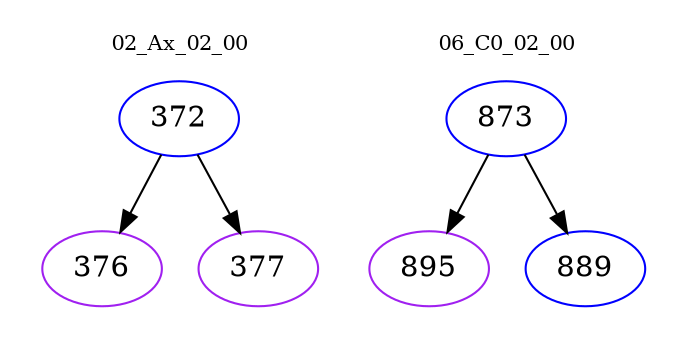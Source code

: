 digraph{
subgraph cluster_0 {
color = white
label = "02_Ax_02_00";
fontsize=10;
T0_372 [label="372", color="blue"]
T0_372 -> T0_376 [color="black"]
T0_376 [label="376", color="purple"]
T0_372 -> T0_377 [color="black"]
T0_377 [label="377", color="purple"]
}
subgraph cluster_1 {
color = white
label = "06_C0_02_00";
fontsize=10;
T1_873 [label="873", color="blue"]
T1_873 -> T1_895 [color="black"]
T1_895 [label="895", color="purple"]
T1_873 -> T1_889 [color="black"]
T1_889 [label="889", color="blue"]
}
}
